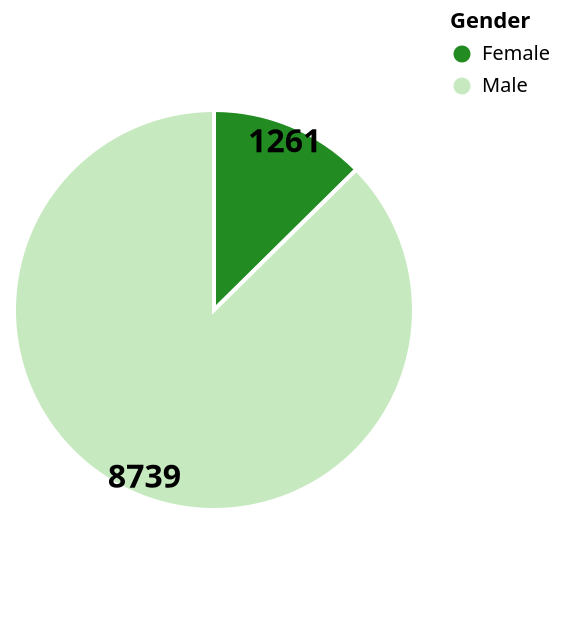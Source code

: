 {
  "$schema": "https://vega.github.io/schema/vega-lite/v5.json",
  "description": "Pie Chart with Percentage Annotations and Tooltips",
  "width": 200,
  "height": 300,
  "data": {
    "values": [
      {"category": "Female", "value": 1261},
      {"category": "Male", "value": 8739}
    ]
  },
  "layer": [
    {
      "mark": {
        "type": "arc",
        "tooltip": true,
        "stroke": "white",
        "strokeWidth": 2
      },
      "encoding": {
        "color": {"field": "category", "type": "nominal", "title": "Gender", "scale": {"range": ["#228B22", "#c7e9c0"]}},
        "theta": {
          "field": "value",
          "type": "quantitative",
          "stack": "normalize",
          "title": "Percentage"
        }
      }
    },
    {
      "mark": {
        "type": "text",
        "radiusOffset": 0.9,
        "radius": 90,
        "align": "center",
        "baseline": "middle",
        "fontWeight": "bold",
        "fontSize": 16
      },
      "encoding": {
        "text": {"field": "value", "type": "quantitative"},
        "theta": {
          "field": "value",
          "type": "quantitative",
          "stack": "normalize"
        }
      }
    }
  ],
  "config": {}
}